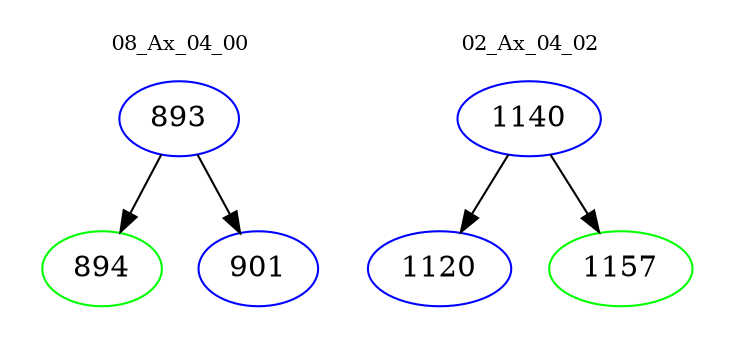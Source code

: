 digraph{
subgraph cluster_0 {
color = white
label = "08_Ax_04_00";
fontsize=10;
T0_893 [label="893", color="blue"]
T0_893 -> T0_894 [color="black"]
T0_894 [label="894", color="green"]
T0_893 -> T0_901 [color="black"]
T0_901 [label="901", color="blue"]
}
subgraph cluster_1 {
color = white
label = "02_Ax_04_02";
fontsize=10;
T1_1140 [label="1140", color="blue"]
T1_1140 -> T1_1120 [color="black"]
T1_1120 [label="1120", color="blue"]
T1_1140 -> T1_1157 [color="black"]
T1_1157 [label="1157", color="green"]
}
}
